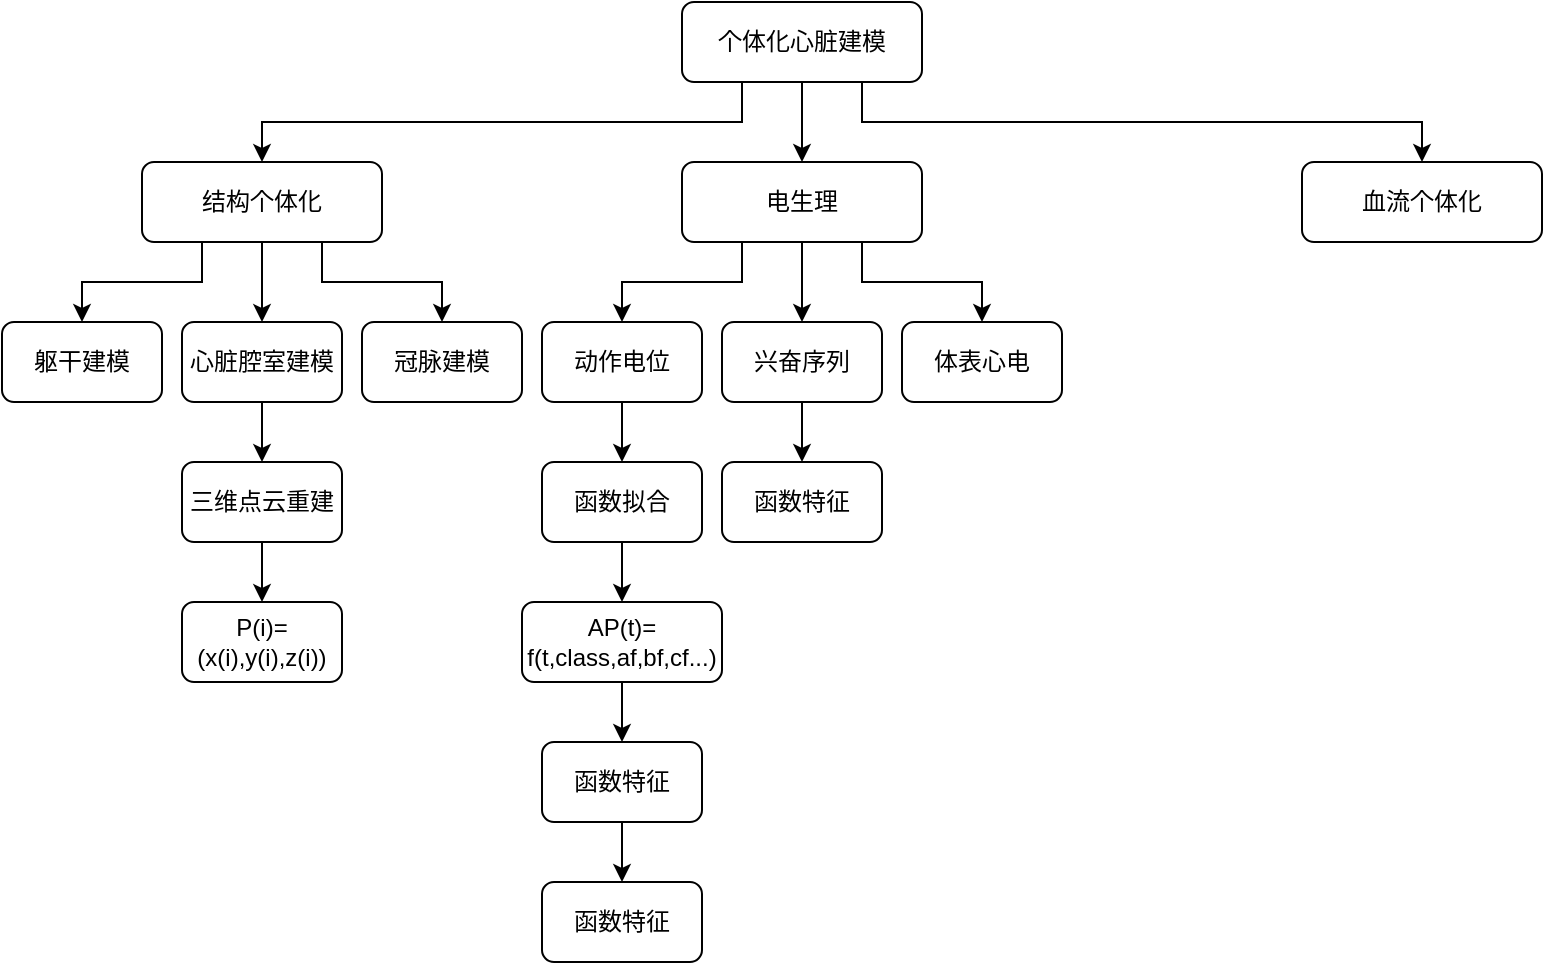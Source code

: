 <mxfile version="24.8.4">
  <diagram id="C5RBs43oDa-KdzZeNtuy" name="Page-1">
    <mxGraphModel dx="592" dy="339" grid="1" gridSize="10" guides="1" tooltips="1" connect="1" arrows="1" fold="1" page="1" pageScale="1" pageWidth="827" pageHeight="1169" math="0" shadow="0">
      <root>
        <mxCell id="WIyWlLk6GJQsqaUBKTNV-0" />
        <mxCell id="WIyWlLk6GJQsqaUBKTNV-1" parent="WIyWlLk6GJQsqaUBKTNV-0" />
        <mxCell id="5EajBMp7Mt5aTJdm5W2c-8" style="edgeStyle=orthogonalEdgeStyle;rounded=0;orthogonalLoop=1;jettySize=auto;html=1;entryX=0.5;entryY=0;entryDx=0;entryDy=0;exitX=0.5;exitY=1;exitDx=0;exitDy=0;" parent="WIyWlLk6GJQsqaUBKTNV-1" source="WIyWlLk6GJQsqaUBKTNV-3" target="5EajBMp7Mt5aTJdm5W2c-6" edge="1">
          <mxGeometry relative="1" as="geometry">
            <mxPoint x="240" y="120" as="sourcePoint" />
          </mxGeometry>
        </mxCell>
        <mxCell id="5EajBMp7Mt5aTJdm5W2c-10" style="edgeStyle=orthogonalEdgeStyle;shape=connector;rounded=0;orthogonalLoop=1;jettySize=auto;html=1;entryX=0.5;entryY=0;entryDx=0;entryDy=0;strokeColor=default;align=center;verticalAlign=middle;fontFamily=Helvetica;fontSize=11;fontColor=default;labelBackgroundColor=default;endArrow=classic;exitX=0.25;exitY=1;exitDx=0;exitDy=0;" parent="WIyWlLk6GJQsqaUBKTNV-1" source="WIyWlLk6GJQsqaUBKTNV-3" target="5EajBMp7Mt5aTJdm5W2c-4" edge="1">
          <mxGeometry relative="1" as="geometry">
            <mxPoint x="80" y="140" as="sourcePoint" />
          </mxGeometry>
        </mxCell>
        <mxCell id="Zq_S9eZLPI8Z5EjiFPR7-1" style="edgeStyle=orthogonalEdgeStyle;rounded=0;orthogonalLoop=1;jettySize=auto;html=1;exitX=0.75;exitY=1;exitDx=0;exitDy=0;entryX=0.5;entryY=0;entryDx=0;entryDy=0;" edge="1" parent="WIyWlLk6GJQsqaUBKTNV-1" source="WIyWlLk6GJQsqaUBKTNV-3" target="Zq_S9eZLPI8Z5EjiFPR7-0">
          <mxGeometry relative="1" as="geometry" />
        </mxCell>
        <mxCell id="WIyWlLk6GJQsqaUBKTNV-3" value="结构个体化" style="rounded=1;whiteSpace=wrap;html=1;fontSize=12;glass=0;strokeWidth=1;shadow=0;" parent="WIyWlLk6GJQsqaUBKTNV-1" vertex="1">
          <mxGeometry x="80" y="150" width="120" height="40" as="geometry" />
        </mxCell>
        <mxCell id="Zq_S9eZLPI8Z5EjiFPR7-8" style="edgeStyle=orthogonalEdgeStyle;rounded=0;orthogonalLoop=1;jettySize=auto;html=1;exitX=0.25;exitY=1;exitDx=0;exitDy=0;" edge="1" parent="WIyWlLk6GJQsqaUBKTNV-1" source="5EajBMp7Mt5aTJdm5W2c-0" target="WIyWlLk6GJQsqaUBKTNV-3">
          <mxGeometry relative="1" as="geometry" />
        </mxCell>
        <mxCell id="Zq_S9eZLPI8Z5EjiFPR7-9" style="edgeStyle=orthogonalEdgeStyle;rounded=0;orthogonalLoop=1;jettySize=auto;html=1;exitX=0.5;exitY=1;exitDx=0;exitDy=0;entryX=0.5;entryY=0;entryDx=0;entryDy=0;" edge="1" parent="WIyWlLk6GJQsqaUBKTNV-1" source="5EajBMp7Mt5aTJdm5W2c-0" target="5EajBMp7Mt5aTJdm5W2c-2">
          <mxGeometry relative="1" as="geometry" />
        </mxCell>
        <mxCell id="Zq_S9eZLPI8Z5EjiFPR7-10" style="edgeStyle=orthogonalEdgeStyle;rounded=0;orthogonalLoop=1;jettySize=auto;html=1;exitX=0.75;exitY=1;exitDx=0;exitDy=0;" edge="1" parent="WIyWlLk6GJQsqaUBKTNV-1" source="5EajBMp7Mt5aTJdm5W2c-0" target="5EajBMp7Mt5aTJdm5W2c-3">
          <mxGeometry relative="1" as="geometry" />
        </mxCell>
        <mxCell id="5EajBMp7Mt5aTJdm5W2c-0" value="个体化心脏建模" style="rounded=1;whiteSpace=wrap;html=1;fontSize=12;glass=0;strokeWidth=1;shadow=0;" parent="WIyWlLk6GJQsqaUBKTNV-1" vertex="1">
          <mxGeometry x="350" y="70" width="120" height="40" as="geometry" />
        </mxCell>
        <mxCell id="Zq_S9eZLPI8Z5EjiFPR7-3" style="edgeStyle=orthogonalEdgeStyle;rounded=0;orthogonalLoop=1;jettySize=auto;html=1;exitX=0.25;exitY=1;exitDx=0;exitDy=0;entryX=0.5;entryY=0;entryDx=0;entryDy=0;" edge="1" parent="WIyWlLk6GJQsqaUBKTNV-1" source="5EajBMp7Mt5aTJdm5W2c-2" target="Zq_S9eZLPI8Z5EjiFPR7-2">
          <mxGeometry relative="1" as="geometry" />
        </mxCell>
        <mxCell id="Zq_S9eZLPI8Z5EjiFPR7-6" style="edgeStyle=orthogonalEdgeStyle;rounded=0;orthogonalLoop=1;jettySize=auto;html=1;exitX=0.5;exitY=1;exitDx=0;exitDy=0;entryX=0.5;entryY=0;entryDx=0;entryDy=0;" edge="1" parent="WIyWlLk6GJQsqaUBKTNV-1" source="5EajBMp7Mt5aTJdm5W2c-2" target="Zq_S9eZLPI8Z5EjiFPR7-4">
          <mxGeometry relative="1" as="geometry" />
        </mxCell>
        <mxCell id="Zq_S9eZLPI8Z5EjiFPR7-7" style="edgeStyle=orthogonalEdgeStyle;rounded=0;orthogonalLoop=1;jettySize=auto;html=1;exitX=0.75;exitY=1;exitDx=0;exitDy=0;" edge="1" parent="WIyWlLk6GJQsqaUBKTNV-1" source="5EajBMp7Mt5aTJdm5W2c-2" target="Zq_S9eZLPI8Z5EjiFPR7-5">
          <mxGeometry relative="1" as="geometry" />
        </mxCell>
        <mxCell id="5EajBMp7Mt5aTJdm5W2c-2" value="电生理" style="rounded=1;whiteSpace=wrap;html=1;fontSize=12;glass=0;strokeWidth=1;shadow=0;" parent="WIyWlLk6GJQsqaUBKTNV-1" vertex="1">
          <mxGeometry x="350" y="150" width="120" height="40" as="geometry" />
        </mxCell>
        <mxCell id="5EajBMp7Mt5aTJdm5W2c-3" value="血流个体化" style="rounded=1;whiteSpace=wrap;html=1;fontSize=12;glass=0;strokeWidth=1;shadow=0;" parent="WIyWlLk6GJQsqaUBKTNV-1" vertex="1">
          <mxGeometry x="660" y="150" width="120" height="40" as="geometry" />
        </mxCell>
        <mxCell id="5EajBMp7Mt5aTJdm5W2c-4" value="躯干建模" style="rounded=1;whiteSpace=wrap;html=1;fontSize=12;glass=0;strokeWidth=1;shadow=0;" parent="WIyWlLk6GJQsqaUBKTNV-1" vertex="1">
          <mxGeometry x="10" y="230" width="80" height="40" as="geometry" />
        </mxCell>
        <mxCell id="Zq_S9eZLPI8Z5EjiFPR7-19" style="edgeStyle=orthogonalEdgeStyle;rounded=0;orthogonalLoop=1;jettySize=auto;html=1;exitX=0.5;exitY=1;exitDx=0;exitDy=0;entryX=0.5;entryY=0;entryDx=0;entryDy=0;" edge="1" parent="WIyWlLk6GJQsqaUBKTNV-1" source="5EajBMp7Mt5aTJdm5W2c-6" target="Zq_S9eZLPI8Z5EjiFPR7-12">
          <mxGeometry relative="1" as="geometry" />
        </mxCell>
        <mxCell id="5EajBMp7Mt5aTJdm5W2c-6" value="心脏腔室建模" style="rounded=1;whiteSpace=wrap;html=1;fontSize=12;glass=0;strokeWidth=1;shadow=0;" parent="WIyWlLk6GJQsqaUBKTNV-1" vertex="1">
          <mxGeometry x="100" y="230" width="80" height="40" as="geometry" />
        </mxCell>
        <mxCell id="Zq_S9eZLPI8Z5EjiFPR7-0" value="冠脉建模" style="rounded=1;whiteSpace=wrap;html=1;fontSize=12;glass=0;strokeWidth=1;shadow=0;" vertex="1" parent="WIyWlLk6GJQsqaUBKTNV-1">
          <mxGeometry x="190" y="230" width="80" height="40" as="geometry" />
        </mxCell>
        <mxCell id="Zq_S9eZLPI8Z5EjiFPR7-13" style="edgeStyle=orthogonalEdgeStyle;rounded=0;orthogonalLoop=1;jettySize=auto;html=1;exitX=0.5;exitY=1;exitDx=0;exitDy=0;entryX=0.5;entryY=0;entryDx=0;entryDy=0;" edge="1" parent="WIyWlLk6GJQsqaUBKTNV-1" source="Zq_S9eZLPI8Z5EjiFPR7-2" target="Zq_S9eZLPI8Z5EjiFPR7-11">
          <mxGeometry relative="1" as="geometry" />
        </mxCell>
        <mxCell id="Zq_S9eZLPI8Z5EjiFPR7-2" value="动作电位" style="rounded=1;whiteSpace=wrap;html=1;fontSize=12;glass=0;strokeWidth=1;shadow=0;" vertex="1" parent="WIyWlLk6GJQsqaUBKTNV-1">
          <mxGeometry x="280" y="230" width="80" height="40" as="geometry" />
        </mxCell>
        <mxCell id="Zq_S9eZLPI8Z5EjiFPR7-17" style="edgeStyle=orthogonalEdgeStyle;rounded=0;orthogonalLoop=1;jettySize=auto;html=1;exitX=0.5;exitY=1;exitDx=0;exitDy=0;entryX=0.5;entryY=0;entryDx=0;entryDy=0;" edge="1" parent="WIyWlLk6GJQsqaUBKTNV-1" source="Zq_S9eZLPI8Z5EjiFPR7-4" target="Zq_S9eZLPI8Z5EjiFPR7-16">
          <mxGeometry relative="1" as="geometry" />
        </mxCell>
        <mxCell id="Zq_S9eZLPI8Z5EjiFPR7-4" value="兴奋序列" style="rounded=1;whiteSpace=wrap;html=1;fontSize=12;glass=0;strokeWidth=1;shadow=0;" vertex="1" parent="WIyWlLk6GJQsqaUBKTNV-1">
          <mxGeometry x="370" y="230" width="80" height="40" as="geometry" />
        </mxCell>
        <mxCell id="Zq_S9eZLPI8Z5EjiFPR7-5" value="体表心电" style="rounded=1;whiteSpace=wrap;html=1;fontSize=12;glass=0;strokeWidth=1;shadow=0;" vertex="1" parent="WIyWlLk6GJQsqaUBKTNV-1">
          <mxGeometry x="460" y="230" width="80" height="40" as="geometry" />
        </mxCell>
        <mxCell id="Zq_S9eZLPI8Z5EjiFPR7-15" style="edgeStyle=orthogonalEdgeStyle;rounded=0;orthogonalLoop=1;jettySize=auto;html=1;exitX=0.5;exitY=1;exitDx=0;exitDy=0;entryX=0.5;entryY=0;entryDx=0;entryDy=0;" edge="1" parent="WIyWlLk6GJQsqaUBKTNV-1" source="Zq_S9eZLPI8Z5EjiFPR7-11" target="Zq_S9eZLPI8Z5EjiFPR7-14">
          <mxGeometry relative="1" as="geometry" />
        </mxCell>
        <mxCell id="Zq_S9eZLPI8Z5EjiFPR7-11" value="函数拟合" style="rounded=1;whiteSpace=wrap;html=1;fontSize=12;glass=0;strokeWidth=1;shadow=0;" vertex="1" parent="WIyWlLk6GJQsqaUBKTNV-1">
          <mxGeometry x="280" y="300" width="80" height="40" as="geometry" />
        </mxCell>
        <mxCell id="Zq_S9eZLPI8Z5EjiFPR7-20" style="edgeStyle=orthogonalEdgeStyle;rounded=0;orthogonalLoop=1;jettySize=auto;html=1;exitX=0.5;exitY=1;exitDx=0;exitDy=0;entryX=0.5;entryY=0;entryDx=0;entryDy=0;" edge="1" parent="WIyWlLk6GJQsqaUBKTNV-1" source="Zq_S9eZLPI8Z5EjiFPR7-12" target="Zq_S9eZLPI8Z5EjiFPR7-18">
          <mxGeometry relative="1" as="geometry" />
        </mxCell>
        <mxCell id="Zq_S9eZLPI8Z5EjiFPR7-12" value="三维点云重建" style="rounded=1;whiteSpace=wrap;html=1;fontSize=12;glass=0;strokeWidth=1;shadow=0;" vertex="1" parent="WIyWlLk6GJQsqaUBKTNV-1">
          <mxGeometry x="100" y="300" width="80" height="40" as="geometry" />
        </mxCell>
        <mxCell id="Zq_S9eZLPI8Z5EjiFPR7-22" style="edgeStyle=orthogonalEdgeStyle;rounded=0;orthogonalLoop=1;jettySize=auto;html=1;exitX=0.5;exitY=1;exitDx=0;exitDy=0;entryX=0.5;entryY=0;entryDx=0;entryDy=0;" edge="1" parent="WIyWlLk6GJQsqaUBKTNV-1" source="Zq_S9eZLPI8Z5EjiFPR7-14" target="Zq_S9eZLPI8Z5EjiFPR7-21">
          <mxGeometry relative="1" as="geometry" />
        </mxCell>
        <mxCell id="Zq_S9eZLPI8Z5EjiFPR7-14" value="AP(t)=&lt;div&gt;f(t,class,af,bf,cf...)&lt;/div&gt;" style="rounded=1;whiteSpace=wrap;html=1;fontSize=12;glass=0;strokeWidth=1;shadow=0;" vertex="1" parent="WIyWlLk6GJQsqaUBKTNV-1">
          <mxGeometry x="270" y="370" width="100" height="40" as="geometry" />
        </mxCell>
        <mxCell id="Zq_S9eZLPI8Z5EjiFPR7-16" value="函数特征" style="rounded=1;whiteSpace=wrap;html=1;fontSize=12;glass=0;strokeWidth=1;shadow=0;" vertex="1" parent="WIyWlLk6GJQsqaUBKTNV-1">
          <mxGeometry x="370" y="300" width="80" height="40" as="geometry" />
        </mxCell>
        <mxCell id="Zq_S9eZLPI8Z5EjiFPR7-18" value="P(i)=&lt;div&gt;(x(i),y(i),z(i))&lt;/div&gt;" style="rounded=1;whiteSpace=wrap;html=1;fontSize=12;glass=0;strokeWidth=1;shadow=0;" vertex="1" parent="WIyWlLk6GJQsqaUBKTNV-1">
          <mxGeometry x="100" y="370" width="80" height="40" as="geometry" />
        </mxCell>
        <mxCell id="Zq_S9eZLPI8Z5EjiFPR7-24" style="edgeStyle=orthogonalEdgeStyle;rounded=0;orthogonalLoop=1;jettySize=auto;html=1;exitX=0.5;exitY=1;exitDx=0;exitDy=0;" edge="1" parent="WIyWlLk6GJQsqaUBKTNV-1" source="Zq_S9eZLPI8Z5EjiFPR7-21" target="Zq_S9eZLPI8Z5EjiFPR7-23">
          <mxGeometry relative="1" as="geometry" />
        </mxCell>
        <mxCell id="Zq_S9eZLPI8Z5EjiFPR7-21" value="函数特征" style="rounded=1;whiteSpace=wrap;html=1;fontSize=12;glass=0;strokeWidth=1;shadow=0;" vertex="1" parent="WIyWlLk6GJQsqaUBKTNV-1">
          <mxGeometry x="280" y="440" width="80" height="40" as="geometry" />
        </mxCell>
        <mxCell id="Zq_S9eZLPI8Z5EjiFPR7-23" value="函数特征" style="rounded=1;whiteSpace=wrap;html=1;fontSize=12;glass=0;strokeWidth=1;shadow=0;" vertex="1" parent="WIyWlLk6GJQsqaUBKTNV-1">
          <mxGeometry x="280" y="510" width="80" height="40" as="geometry" />
        </mxCell>
      </root>
    </mxGraphModel>
  </diagram>
</mxfile>
